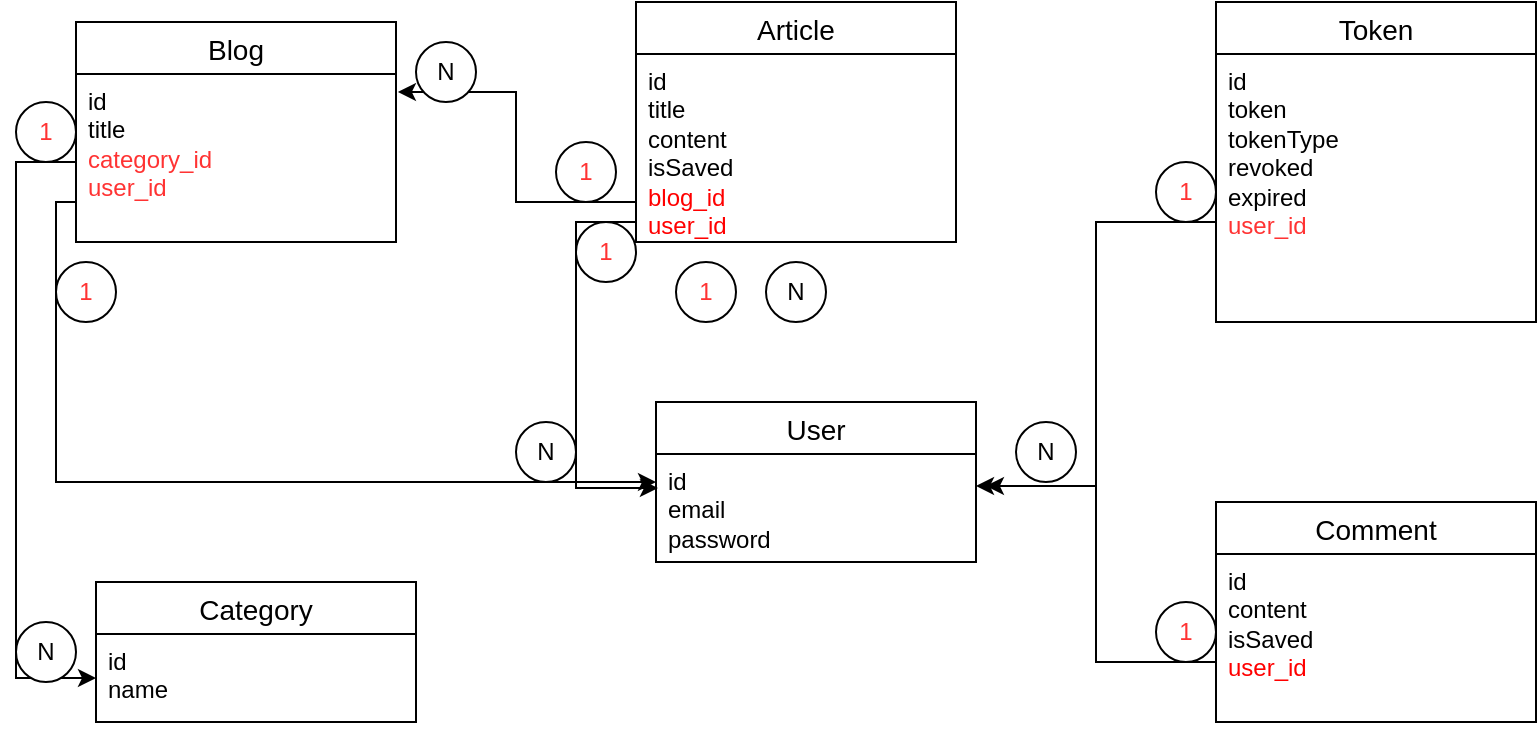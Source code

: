 <mxfile version="23.1.5" type="github" pages="3">
  <diagram name="Page-1" id="7uNoocjnPfuMkWGGjL7G">
    <mxGraphModel dx="1674" dy="746" grid="1" gridSize="10" guides="1" tooltips="1" connect="1" arrows="1" fold="1" page="1" pageScale="1" pageWidth="827" pageHeight="1169" math="0" shadow="0">
      <root>
        <mxCell id="0" />
        <mxCell id="1" parent="0" />
        <mxCell id="_DGyXq30pLgu2IKX0cHf-1" value="User" style="swimlane;fontStyle=0;childLayout=stackLayout;horizontal=1;startSize=26;horizontalStack=0;resizeParent=1;resizeParentMax=0;resizeLast=0;collapsible=1;marginBottom=0;align=center;fontSize=14;" parent="1" vertex="1">
          <mxGeometry x="330" y="200" width="160" height="80" as="geometry" />
        </mxCell>
        <mxCell id="_DGyXq30pLgu2IKX0cHf-2" value="id&lt;br&gt;email&lt;br&gt;&lt;div&gt;password&lt;br&gt;&lt;/div&gt;" style="text;strokeColor=none;fillColor=none;spacingLeft=4;spacingRight=4;overflow=hidden;rotatable=0;points=[[0,0.5],[1,0.5]];portConstraint=eastwest;fontSize=12;whiteSpace=wrap;html=1;" parent="_DGyXq30pLgu2IKX0cHf-1" vertex="1">
          <mxGeometry y="26" width="160" height="54" as="geometry" />
        </mxCell>
        <mxCell id="_DGyXq30pLgu2IKX0cHf-5" value="Token" style="swimlane;fontStyle=0;childLayout=stackLayout;horizontal=1;startSize=26;horizontalStack=0;resizeParent=1;resizeParentMax=0;resizeLast=0;collapsible=1;marginBottom=0;align=center;fontSize=14;" parent="1" vertex="1">
          <mxGeometry x="610" width="160" height="160" as="geometry" />
        </mxCell>
        <mxCell id="_DGyXq30pLgu2IKX0cHf-6" value="&lt;div&gt;id&lt;br&gt;&lt;/div&gt;&lt;div&gt;token&lt;/div&gt;tokenType&lt;div&gt;revoked&lt;br&gt;expired&lt;/div&gt;&lt;div&gt;&lt;font color=&quot;#ff3333&quot;&gt;user_id&lt;/font&gt;&lt;/div&gt;" style="text;strokeColor=none;fillColor=none;spacingLeft=4;spacingRight=4;overflow=hidden;rotatable=0;points=[[0,0.5],[1,0.5]];portConstraint=eastwest;fontSize=12;whiteSpace=wrap;html=1;" parent="_DGyXq30pLgu2IKX0cHf-5" vertex="1">
          <mxGeometry y="26" width="160" height="134" as="geometry" />
        </mxCell>
        <mxCell id="_DGyXq30pLgu2IKX0cHf-10" value="Blog" style="swimlane;fontStyle=0;childLayout=stackLayout;horizontal=1;startSize=26;horizontalStack=0;resizeParent=1;resizeParentMax=0;resizeLast=0;collapsible=1;marginBottom=0;align=center;fontSize=14;" parent="1" vertex="1">
          <mxGeometry x="40" y="10" width="160" height="110" as="geometry" />
        </mxCell>
        <mxCell id="i-CkbBjb4GFoubKCuzBH-41" style="edgeStyle=orthogonalEdgeStyle;rounded=0;orthogonalLoop=1;jettySize=auto;html=1;elbow=vertical;" parent="_DGyXq30pLgu2IKX0cHf-10" source="_DGyXq30pLgu2IKX0cHf-11" edge="1">
          <mxGeometry relative="1" as="geometry">
            <mxPoint x="290" y="230" as="targetPoint" />
            <Array as="points">
              <mxPoint x="-10" y="90" />
              <mxPoint x="-10" y="230" />
            </Array>
          </mxGeometry>
        </mxCell>
        <mxCell id="_DGyXq30pLgu2IKX0cHf-11" value="&lt;div&gt;id&lt;br&gt;&lt;/div&gt;&lt;div&gt;title&lt;/div&gt;&lt;div&gt;&lt;font color=&quot;#ff3333&quot;&gt;category_id&lt;/font&gt;&lt;/div&gt;&lt;div&gt;&lt;font color=&quot;#ff3333&quot;&gt;user_id&lt;/font&gt;&lt;br&gt;&lt;/div&gt;" style="text;strokeColor=none;fillColor=none;spacingLeft=4;spacingRight=4;overflow=hidden;rotatable=0;points=[[0,0.5],[1,0.5]];portConstraint=eastwest;fontSize=12;whiteSpace=wrap;html=1;" parent="_DGyXq30pLgu2IKX0cHf-10" vertex="1">
          <mxGeometry y="26" width="160" height="84" as="geometry" />
        </mxCell>
        <mxCell id="_DGyXq30pLgu2IKX0cHf-12" value="Article" style="swimlane;fontStyle=0;childLayout=stackLayout;horizontal=1;startSize=26;horizontalStack=0;resizeParent=1;resizeParentMax=0;resizeLast=0;collapsible=1;marginBottom=0;align=center;fontSize=14;" parent="1" vertex="1">
          <mxGeometry x="320" width="160" height="120" as="geometry" />
        </mxCell>
        <mxCell id="_DGyXq30pLgu2IKX0cHf-13" value="&lt;div&gt;id&lt;br&gt;&lt;/div&gt;&lt;div&gt;title&lt;/div&gt;&lt;div&gt;content&lt;/div&gt;&lt;div&gt;isSaved&lt;br&gt;&lt;/div&gt;&lt;div&gt;&lt;font color=&quot;#ff0000&quot;&gt;blog_id&lt;br&gt;user_id&lt;/font&gt;&lt;br&gt;&lt;/div&gt;" style="text;strokeColor=none;fillColor=none;spacingLeft=4;spacingRight=4;overflow=hidden;rotatable=0;points=[[0,0.5],[1,0.5]];portConstraint=eastwest;fontSize=12;whiteSpace=wrap;html=1;" parent="_DGyXq30pLgu2IKX0cHf-12" vertex="1">
          <mxGeometry y="26" width="160" height="94" as="geometry" />
        </mxCell>
        <mxCell id="_DGyXq30pLgu2IKX0cHf-14" value="Comment" style="swimlane;fontStyle=0;childLayout=stackLayout;horizontal=1;startSize=26;horizontalStack=0;resizeParent=1;resizeParentMax=0;resizeLast=0;collapsible=1;marginBottom=0;align=center;fontSize=14;" parent="1" vertex="1">
          <mxGeometry x="610" y="250" width="160" height="110" as="geometry" />
        </mxCell>
        <mxCell id="_DGyXq30pLgu2IKX0cHf-15" value="&lt;div&gt;id&lt;br&gt;&lt;/div&gt;&lt;div&gt;content&lt;/div&gt;&lt;div&gt;isSaved&lt;br&gt;&lt;/div&gt;&lt;div&gt;&lt;font color=&quot;#ff0000&quot;&gt;user_id&lt;/font&gt;&lt;/div&gt;" style="text;strokeColor=none;fillColor=none;spacingLeft=4;spacingRight=4;overflow=hidden;rotatable=0;points=[[0,0.5],[1,0.5]];portConstraint=eastwest;fontSize=12;whiteSpace=wrap;html=1;" parent="_DGyXq30pLgu2IKX0cHf-14" vertex="1">
          <mxGeometry y="26" width="160" height="84" as="geometry" />
        </mxCell>
        <mxCell id="i-CkbBjb4GFoubKCuzBH-4" value="Category" style="swimlane;fontStyle=0;childLayout=stackLayout;horizontal=1;startSize=26;horizontalStack=0;resizeParent=1;resizeParentMax=0;resizeLast=0;collapsible=1;marginBottom=0;align=center;fontSize=14;" parent="1" vertex="1">
          <mxGeometry x="50" y="290" width="160" height="70" as="geometry" />
        </mxCell>
        <mxCell id="i-CkbBjb4GFoubKCuzBH-5" value="&lt;div&gt;id&lt;br&gt;&lt;/div&gt;&lt;div&gt;name&lt;br&gt;&lt;/div&gt;&lt;div&gt;&lt;br&gt;&lt;/div&gt;" style="text;strokeColor=none;fillColor=none;spacingLeft=4;spacingRight=4;overflow=hidden;rotatable=0;points=[[0,0.5],[1,0.5]];portConstraint=eastwest;fontSize=12;whiteSpace=wrap;html=1;" parent="i-CkbBjb4GFoubKCuzBH-4" vertex="1">
          <mxGeometry y="26" width="160" height="44" as="geometry" />
        </mxCell>
        <mxCell id="i-CkbBjb4GFoubKCuzBH-25" value="&lt;font color=&quot;#ff3333&quot;&gt;1&lt;/font&gt;" style="ellipse;whiteSpace=wrap;html=1;" parent="1" vertex="1">
          <mxGeometry x="340" y="130" width="30" height="30" as="geometry" />
        </mxCell>
        <mxCell id="i-CkbBjb4GFoubKCuzBH-29" value="N" style="ellipse;whiteSpace=wrap;html=1;" parent="1" vertex="1">
          <mxGeometry x="385" y="130" width="30" height="30" as="geometry" />
        </mxCell>
        <mxCell id="i-CkbBjb4GFoubKCuzBH-34" style="edgeStyle=orthogonalEdgeStyle;rounded=0;orthogonalLoop=1;jettySize=auto;html=1;entryX=1.006;entryY=0.107;entryDx=0;entryDy=0;entryPerimeter=0;elbow=vertical;" parent="1" source="_DGyXq30pLgu2IKX0cHf-13" target="_DGyXq30pLgu2IKX0cHf-11" edge="1">
          <mxGeometry relative="1" as="geometry">
            <Array as="points">
              <mxPoint x="260" y="100" />
              <mxPoint x="260" y="45" />
            </Array>
          </mxGeometry>
        </mxCell>
        <mxCell id="i-CkbBjb4GFoubKCuzBH-35" value="&lt;font color=&quot;#ff3333&quot;&gt;1&lt;/font&gt;" style="ellipse;whiteSpace=wrap;html=1;" parent="1" vertex="1">
          <mxGeometry x="280" y="70" width="30" height="30" as="geometry" />
        </mxCell>
        <mxCell id="i-CkbBjb4GFoubKCuzBH-36" value="N" style="ellipse;whiteSpace=wrap;html=1;" parent="1" vertex="1">
          <mxGeometry x="210" y="20" width="30" height="30" as="geometry" />
        </mxCell>
        <mxCell id="i-CkbBjb4GFoubKCuzBH-38" style="edgeStyle=orthogonalEdgeStyle;rounded=0;orthogonalLoop=1;jettySize=auto;html=1;entryX=0.006;entryY=0.315;entryDx=0;entryDy=0;entryPerimeter=0;elbow=vertical;" parent="1" source="_DGyXq30pLgu2IKX0cHf-13" target="_DGyXq30pLgu2IKX0cHf-2" edge="1">
          <mxGeometry relative="1" as="geometry">
            <Array as="points">
              <mxPoint x="290" y="110" />
              <mxPoint x="290" y="243" />
            </Array>
          </mxGeometry>
        </mxCell>
        <mxCell id="i-CkbBjb4GFoubKCuzBH-39" value="&lt;font color=&quot;#ff3333&quot;&gt;1&lt;/font&gt;" style="ellipse;whiteSpace=wrap;html=1;" parent="1" vertex="1">
          <mxGeometry x="290" y="110" width="30" height="30" as="geometry" />
        </mxCell>
        <mxCell id="i-CkbBjb4GFoubKCuzBH-40" value="N" style="ellipse;whiteSpace=wrap;html=1;" parent="1" vertex="1">
          <mxGeometry x="260" y="210" width="30" height="30" as="geometry" />
        </mxCell>
        <mxCell id="i-CkbBjb4GFoubKCuzBH-42" style="edgeStyle=orthogonalEdgeStyle;rounded=0;orthogonalLoop=1;jettySize=auto;html=1;entryX=0;entryY=0.5;entryDx=0;entryDy=0;elbow=vertical;" parent="1" source="_DGyXq30pLgu2IKX0cHf-11" target="i-CkbBjb4GFoubKCuzBH-5" edge="1">
          <mxGeometry relative="1" as="geometry">
            <Array as="points">
              <mxPoint x="10" y="80" />
              <mxPoint x="10" y="338" />
            </Array>
          </mxGeometry>
        </mxCell>
        <mxCell id="i-CkbBjb4GFoubKCuzBH-43" style="edgeStyle=orthogonalEdgeStyle;rounded=0;orthogonalLoop=1;jettySize=auto;html=1;entryX=1.031;entryY=0.296;entryDx=0;entryDy=0;entryPerimeter=0;elbow=vertical;" parent="1" source="_DGyXq30pLgu2IKX0cHf-6" target="_DGyXq30pLgu2IKX0cHf-2" edge="1">
          <mxGeometry relative="1" as="geometry">
            <Array as="points">
              <mxPoint x="550" y="110" />
              <mxPoint x="550" y="242" />
            </Array>
          </mxGeometry>
        </mxCell>
        <mxCell id="i-CkbBjb4GFoubKCuzBH-45" style="edgeStyle=orthogonalEdgeStyle;rounded=0;orthogonalLoop=1;jettySize=auto;html=1;entryX=1;entryY=0.296;entryDx=0;entryDy=0;entryPerimeter=0;elbow=vertical;" parent="1" source="_DGyXq30pLgu2IKX0cHf-15" target="_DGyXq30pLgu2IKX0cHf-2" edge="1">
          <mxGeometry relative="1" as="geometry">
            <Array as="points">
              <mxPoint x="550" y="330" />
              <mxPoint x="550" y="242" />
            </Array>
          </mxGeometry>
        </mxCell>
        <mxCell id="i-CkbBjb4GFoubKCuzBH-46" value="&lt;font color=&quot;#ff3333&quot;&gt;1&lt;/font&gt;" style="ellipse;whiteSpace=wrap;html=1;" parent="1" vertex="1">
          <mxGeometry x="580" y="80" width="30" height="30" as="geometry" />
        </mxCell>
        <mxCell id="i-CkbBjb4GFoubKCuzBH-47" value="&lt;font color=&quot;#ff3333&quot;&gt;1&lt;/font&gt;" style="ellipse;whiteSpace=wrap;html=1;" parent="1" vertex="1">
          <mxGeometry x="580" y="300" width="30" height="30" as="geometry" />
        </mxCell>
        <mxCell id="i-CkbBjb4GFoubKCuzBH-48" value="N" style="ellipse;whiteSpace=wrap;html=1;" parent="1" vertex="1">
          <mxGeometry x="510" y="210" width="30" height="30" as="geometry" />
        </mxCell>
        <mxCell id="i-CkbBjb4GFoubKCuzBH-50" value="&lt;font color=&quot;#ff3333&quot;&gt;1&lt;/font&gt;" style="ellipse;whiteSpace=wrap;html=1;" parent="1" vertex="1">
          <mxGeometry x="10" y="50" width="30" height="30" as="geometry" />
        </mxCell>
        <mxCell id="i-CkbBjb4GFoubKCuzBH-52" value="&lt;font color=&quot;#ff3333&quot;&gt;1&lt;/font&gt;" style="ellipse;whiteSpace=wrap;html=1;" parent="1" vertex="1">
          <mxGeometry x="30" y="130" width="30" height="30" as="geometry" />
        </mxCell>
        <mxCell id="i-CkbBjb4GFoubKCuzBH-54" value="N" style="ellipse;whiteSpace=wrap;html=1;" parent="1" vertex="1">
          <mxGeometry x="10" y="310" width="30" height="30" as="geometry" />
        </mxCell>
      </root>
    </mxGraphModel>
  </diagram>
  <diagram id="jdQ14IyaMErAi51tV57a" name="Page-2">
    <mxGraphModel dx="1674" dy="746" grid="1" gridSize="10" guides="1" tooltips="1" connect="1" arrows="1" fold="1" page="1" pageScale="1" pageWidth="827" pageHeight="1169" math="0" shadow="0">
      <root>
        <mxCell id="0" />
        <mxCell id="1" parent="0" />
        <mxCell id="7sohZnCMhDuAHwAX3Afr-1" value="User" style="swimlane;fontStyle=0;childLayout=stackLayout;horizontal=1;startSize=26;horizontalStack=0;resizeParent=1;resizeParentMax=0;resizeLast=0;collapsible=1;marginBottom=0;align=center;fontSize=14;" parent="1" vertex="1">
          <mxGeometry x="340" y="210" width="160" height="130" as="geometry" />
        </mxCell>
        <mxCell id="7sohZnCMhDuAHwAX3Afr-2" value="&lt;div&gt;id: &lt;font style=&quot;font-size: 10px;&quot;&gt;&lt;i&gt;SERIAL_PRIMARY KEY&lt;/i&gt;&lt;/font&gt;&lt;/div&gt;email&lt;i&gt;: &lt;/i&gt;&lt;font style=&quot;font-size: 10px;&quot;&gt;&lt;i&gt;varchar (50) NOT NULL&lt;/i&gt;&lt;/font&gt;&lt;div&gt;password:  &lt;font style=&quot;font-size: 10px;&quot;&gt;&lt;i&gt;varchar (50) NOT NULL&lt;/i&gt;&lt;/font&gt;&lt;/div&gt;&lt;div&gt;&lt;font style=&quot;font-size: 10px;&quot;&gt;&lt;i&gt;username: &lt;/i&gt;&lt;/font&gt;&lt;i&gt;&lt;/i&gt;&lt;font style=&quot;font-size: 10px;&quot;&gt;&lt;i&gt;varchar (50) NOT NULL&lt;/i&gt;&lt;/font&gt;&lt;/div&gt;" style="text;strokeColor=none;fillColor=none;spacingLeft=4;spacingRight=4;overflow=hidden;rotatable=0;points=[[0,0.5],[1,0.5]];portConstraint=eastwest;fontSize=12;whiteSpace=wrap;html=1;" parent="7sohZnCMhDuAHwAX3Afr-1" vertex="1">
          <mxGeometry y="26" width="160" height="104" as="geometry" />
        </mxCell>
        <mxCell id="7sohZnCMhDuAHwAX3Afr-4" value="Blog" style="swimlane;fontStyle=0;childLayout=stackLayout;horizontal=1;startSize=26;horizontalStack=0;resizeParent=1;resizeParentMax=0;resizeLast=0;collapsible=1;marginBottom=0;align=center;fontSize=14;" parent="1" vertex="1">
          <mxGeometry x="50" y="20" width="160" height="110" as="geometry" />
        </mxCell>
        <mxCell id="7sohZnCMhDuAHwAX3Afr-6" value="&lt;div&gt;id: &lt;font style=&quot;font-size: 10px;&quot;&gt;&lt;i&gt;SERIAL_PRIMARY KEY&lt;/i&gt;&lt;/font&gt;&lt;/div&gt;&lt;div&gt;title:&lt;i&gt;&lt;/i&gt;&lt;font style=&quot;font-size: 10px;&quot;&gt;&lt;i&gt;varchar (50) NOT NULL&lt;/i&gt;&lt;/font&gt;&lt;/div&gt;&lt;div&gt;&lt;font color=&quot;#ff3333&quot;&gt;category_id&lt;/font&gt;:&lt;font style=&quot;font-size: 10px;&quot;&gt;&lt;i&gt; int NOT NULL&lt;/i&gt;&lt;/font&gt;&lt;/div&gt;&lt;div&gt;&lt;font color=&quot;#ff3333&quot;&gt;user_id&lt;/font&gt;:&lt;font style=&quot;font-size: 10px;&quot;&gt;&lt;i&gt; int NOT NULL&lt;/i&gt;&lt;/font&gt;&lt;/div&gt;" style="text;strokeColor=none;fillColor=none;spacingLeft=4;spacingRight=4;overflow=hidden;rotatable=0;points=[[0,0.5],[1,0.5]];portConstraint=eastwest;fontSize=12;whiteSpace=wrap;html=1;" parent="7sohZnCMhDuAHwAX3Afr-4" vertex="1">
          <mxGeometry y="26" width="160" height="84" as="geometry" />
        </mxCell>
        <mxCell id="7sohZnCMhDuAHwAX3Afr-8" value="Comment" style="swimlane;fontStyle=0;childLayout=stackLayout;horizontal=1;startSize=26;horizontalStack=0;resizeParent=1;resizeParentMax=0;resizeLast=0;collapsible=1;marginBottom=0;align=center;fontSize=14;" parent="1" vertex="1">
          <mxGeometry x="620" y="260" width="180" height="110" as="geometry" />
        </mxCell>
        <mxCell id="7sohZnCMhDuAHwAX3Afr-9" value="&lt;div&gt;id: &lt;font style=&quot;font-size: 10px;&quot;&gt;&lt;i&gt;SERIAL_PRIMARY KEY&lt;/i&gt;&lt;/font&gt;&lt;/div&gt;&lt;div&gt;content: &lt;font style=&quot;font-size: 10px;&quot;&gt;&lt;i&gt;varchar (255) NOT NULL&lt;/i&gt;&lt;/font&gt;&lt;/div&gt;&lt;div&gt;&lt;font color=&quot;#ff0000&quot;&gt;user_id&lt;/font&gt;:&lt;font style=&quot;font-size: 10px;&quot;&gt;&lt;i&gt; int NOT NULL&lt;/i&gt;&lt;/font&gt;&lt;/div&gt;" style="text;strokeColor=none;fillColor=none;spacingLeft=4;spacingRight=4;overflow=hidden;rotatable=0;points=[[0,0.5],[1,0.5]];portConstraint=eastwest;fontSize=12;whiteSpace=wrap;html=1;" parent="7sohZnCMhDuAHwAX3Afr-8" vertex="1">
          <mxGeometry y="26" width="180" height="84" as="geometry" />
        </mxCell>
        <mxCell id="7sohZnCMhDuAHwAX3Afr-10" value="Category" style="swimlane;fontStyle=0;childLayout=stackLayout;horizontal=1;startSize=26;horizontalStack=0;resizeParent=1;resizeParentMax=0;resizeLast=0;collapsible=1;marginBottom=0;align=center;fontSize=14;" parent="1" vertex="1">
          <mxGeometry x="60" y="300" width="160" height="70" as="geometry" />
        </mxCell>
        <mxCell id="7sohZnCMhDuAHwAX3Afr-11" value="&lt;div&gt;id: &lt;font style=&quot;font-size: 10px;&quot;&gt;&lt;i&gt;SERIAL_PRIMARY KEY&lt;/i&gt;&lt;/font&gt;&lt;/div&gt;&lt;div&gt;name:&lt;i&gt;&lt;/i&gt;&lt;font style=&quot;font-size: 10px;&quot;&gt;&lt;i&gt;varchar (50) NOT NULL&lt;/i&gt;&lt;/font&gt;&lt;/div&gt;&lt;div&gt;&lt;br&gt;&lt;/div&gt;" style="text;strokeColor=none;fillColor=none;spacingLeft=4;spacingRight=4;overflow=hidden;rotatable=0;points=[[0,0.5],[1,0.5]];portConstraint=eastwest;fontSize=12;whiteSpace=wrap;html=1;" parent="7sohZnCMhDuAHwAX3Afr-10" vertex="1">
          <mxGeometry y="26" width="160" height="44" as="geometry" />
        </mxCell>
        <mxCell id="7sohZnCMhDuAHwAX3Afr-12" value="&lt;font color=&quot;#ff3333&quot;&gt;1&lt;/font&gt;" style="ellipse;whiteSpace=wrap;html=1;" parent="1" vertex="1">
          <mxGeometry x="280" y="130" width="30" height="30" as="geometry" />
        </mxCell>
        <mxCell id="7sohZnCMhDuAHwAX3Afr-13" value="N" style="ellipse;whiteSpace=wrap;html=1;" parent="1" vertex="1">
          <mxGeometry x="550" y="10" width="30" height="30" as="geometry" />
        </mxCell>
        <mxCell id="7sohZnCMhDuAHwAX3Afr-14" style="edgeStyle=orthogonalEdgeStyle;rounded=0;orthogonalLoop=1;jettySize=auto;html=1;entryX=1.006;entryY=0.107;entryDx=0;entryDy=0;entryPerimeter=0;elbow=vertical;" parent="1" target="7sohZnCMhDuAHwAX3Afr-6" edge="1">
          <mxGeometry relative="1" as="geometry">
            <Array as="points">
              <mxPoint x="270" y="110" />
              <mxPoint x="270" y="55" />
            </Array>
            <mxPoint x="330" y="110" as="sourcePoint" />
          </mxGeometry>
        </mxCell>
        <mxCell id="7sohZnCMhDuAHwAX3Afr-15" value="&lt;font color=&quot;#ff3333&quot;&gt;1&lt;/font&gt;" style="ellipse;whiteSpace=wrap;html=1;" parent="1" vertex="1">
          <mxGeometry x="290" y="80" width="30" height="30" as="geometry" />
        </mxCell>
        <mxCell id="7sohZnCMhDuAHwAX3Afr-16" value="N" style="ellipse;whiteSpace=wrap;html=1;" parent="1" vertex="1">
          <mxGeometry x="220" y="30" width="30" height="30" as="geometry" />
        </mxCell>
        <mxCell id="7sohZnCMhDuAHwAX3Afr-19" value="N" style="ellipse;whiteSpace=wrap;html=1;" parent="1" vertex="1">
          <mxGeometry x="280" y="220" width="30" height="30" as="geometry" />
        </mxCell>
        <mxCell id="7sohZnCMhDuAHwAX3Afr-20" style="edgeStyle=orthogonalEdgeStyle;rounded=0;orthogonalLoop=1;jettySize=auto;html=1;entryX=0;entryY=0.5;entryDx=0;entryDy=0;elbow=vertical;" parent="1" source="7sohZnCMhDuAHwAX3Afr-6" target="7sohZnCMhDuAHwAX3Afr-11" edge="1">
          <mxGeometry relative="1" as="geometry">
            <Array as="points">
              <mxPoint x="20" y="90" />
              <mxPoint x="20" y="348" />
            </Array>
          </mxGeometry>
        </mxCell>
        <mxCell id="7sohZnCMhDuAHwAX3Afr-21" style="edgeStyle=orthogonalEdgeStyle;rounded=0;orthogonalLoop=1;jettySize=auto;html=1;entryX=1.031;entryY=0.296;entryDx=0;entryDy=0;entryPerimeter=0;elbow=vertical;" parent="1" target="7sohZnCMhDuAHwAX3Afr-2" edge="1">
          <mxGeometry relative="1" as="geometry">
            <Array as="points">
              <mxPoint x="560" y="120" />
              <mxPoint x="560" y="252" />
            </Array>
            <mxPoint x="620" y="120" as="sourcePoint" />
          </mxGeometry>
        </mxCell>
        <mxCell id="7sohZnCMhDuAHwAX3Afr-22" style="edgeStyle=orthogonalEdgeStyle;rounded=0;orthogonalLoop=1;jettySize=auto;html=1;entryX=1;entryY=0.296;entryDx=0;entryDy=0;entryPerimeter=0;elbow=vertical;" parent="1" source="7sohZnCMhDuAHwAX3Afr-9" target="7sohZnCMhDuAHwAX3Afr-2" edge="1">
          <mxGeometry relative="1" as="geometry">
            <Array as="points">
              <mxPoint x="560" y="340" />
              <mxPoint x="560" y="252" />
            </Array>
          </mxGeometry>
        </mxCell>
        <mxCell id="7sohZnCMhDuAHwAX3Afr-23" value="&lt;font color=&quot;#ff3333&quot;&gt;1&lt;/font&gt;" style="ellipse;whiteSpace=wrap;html=1;" parent="1" vertex="1">
          <mxGeometry x="590" y="90" width="30" height="30" as="geometry" />
        </mxCell>
        <mxCell id="7sohZnCMhDuAHwAX3Afr-24" value="&lt;font color=&quot;#ff3333&quot;&gt;1&lt;/font&gt;" style="ellipse;whiteSpace=wrap;html=1;" parent="1" vertex="1">
          <mxGeometry x="590" y="310" width="30" height="30" as="geometry" />
        </mxCell>
        <mxCell id="7sohZnCMhDuAHwAX3Afr-25" value="N" style="ellipse;whiteSpace=wrap;html=1;" parent="1" vertex="1">
          <mxGeometry x="520" y="220" width="30" height="30" as="geometry" />
        </mxCell>
        <mxCell id="7sohZnCMhDuAHwAX3Afr-26" value="&lt;font color=&quot;#ff3333&quot;&gt;1&lt;/font&gt;" style="ellipse;whiteSpace=wrap;html=1;" parent="1" vertex="1">
          <mxGeometry x="20" y="60" width="30" height="30" as="geometry" />
        </mxCell>
        <mxCell id="7sohZnCMhDuAHwAX3Afr-27" value="&lt;font color=&quot;#ff3333&quot;&gt;1&lt;/font&gt;" style="ellipse;whiteSpace=wrap;html=1;" parent="1" vertex="1">
          <mxGeometry x="40" y="160" width="30" height="30" as="geometry" />
        </mxCell>
        <mxCell id="7sohZnCMhDuAHwAX3Afr-28" value="N" style="ellipse;whiteSpace=wrap;html=1;" parent="1" vertex="1">
          <mxGeometry x="20" y="320" width="30" height="30" as="geometry" />
        </mxCell>
        <mxCell id="7sohZnCMhDuAHwAX3Afr-29" value="Article" style="swimlane;fontStyle=0;childLayout=stackLayout;horizontal=1;startSize=26;horizontalStack=0;resizeParent=1;resizeParentMax=0;resizeLast=0;collapsible=1;marginBottom=0;align=center;fontSize=14;" parent="1" vertex="1">
          <mxGeometry x="334" y="10" width="186" height="130" as="geometry" />
        </mxCell>
        <mxCell id="7sohZnCMhDuAHwAX3Afr-30" value="&lt;div&gt;id: &lt;font style=&quot;font-size: 10px;&quot;&gt;&lt;i&gt;SERIAL_PRIMARY KEY&lt;/i&gt;&lt;/font&gt;&lt;/div&gt;&lt;div&gt;title: &lt;font style=&quot;font-size: 10px;&quot;&gt;&lt;i&gt;varchar (100) NOT NULL&lt;/i&gt;&lt;/font&gt;&lt;br&gt;&lt;/div&gt;&lt;div&gt;content:&lt;font style=&quot;font-size: 10px;&quot;&gt;&lt;i&gt;varchar (100) NOT NULL&lt;/i&gt;&lt;/font&gt;&lt;/div&gt;&lt;div&gt;isSaved: &lt;i&gt;&lt;font style=&quot;font-size: 10px;&quot;&gt;boolean NOT NULL&lt;/font&gt;&lt;/i&gt;&lt;/div&gt;&lt;div&gt;&lt;font color=&quot;#ff0000&quot;&gt;blog_id&lt;/font&gt;:&lt;font style=&quot;font-size: 10px;&quot;&gt;&lt;i&gt; int NOT NULL&lt;/i&gt;&lt;/font&gt;&lt;br&gt;&lt;font color=&quot;#ff0000&quot;&gt;user_id&lt;/font&gt;:&lt;font style=&quot;font-size: 10px;&quot;&gt;&lt;i&gt; int NOT NULL&lt;/i&gt;&lt;/font&gt;&lt;/div&gt;" style="text;strokeColor=none;fillColor=none;spacingLeft=4;spacingRight=4;overflow=hidden;rotatable=0;points=[[0,0.5],[1,0.5]];portConstraint=eastwest;fontSize=12;whiteSpace=wrap;html=1;" parent="7sohZnCMhDuAHwAX3Afr-29" vertex="1">
          <mxGeometry y="26" width="186" height="104" as="geometry" />
        </mxCell>
        <mxCell id="DXxMIgeoH6p8PRFtS2XR-1" value="Token" style="swimlane;fontStyle=0;childLayout=stackLayout;horizontal=1;startSize=26;horizontalStack=0;resizeParent=1;resizeParentMax=0;resizeLast=0;collapsible=1;marginBottom=0;align=center;fontSize=14;" parent="1" vertex="1">
          <mxGeometry x="620" y="10" width="200" height="140" as="geometry" />
        </mxCell>
        <mxCell id="DXxMIgeoH6p8PRFtS2XR-2" value="&lt;div&gt;id: &lt;font style=&quot;font-size: 10px;&quot;&gt;&lt;i&gt;SERIAL_PRIMARY KEY&lt;/i&gt;&lt;/font&gt;&lt;/div&gt;&lt;div&gt;token: &lt;font style=&quot;font-size: 10px;&quot;&gt;&lt;i&gt;varchar (255) NOT NULL&lt;/i&gt;&lt;/font&gt;&lt;/div&gt;tokenType: &lt;font style=&quot;font-size: 10px;&quot;&gt;&lt;i&gt;varchar (100) NOT NULL&lt;/i&gt;&lt;/font&gt;&lt;div&gt;revoked: &lt;i&gt;&lt;font style=&quot;font-size: 10px;&quot;&gt;boolean NOT NULL&lt;/font&gt;&lt;/i&gt;&lt;br&gt;expired: &lt;i&gt;&lt;font style=&quot;font-size: 10px;&quot;&gt;boolean NOT NULL&lt;/font&gt;&lt;/i&gt;&lt;/div&gt;&lt;div&gt;&lt;font color=&quot;#ff3333&quot;&gt;user_id&lt;/font&gt;:&lt;font style=&quot;font-size: 10px;&quot;&gt;&lt;i&gt; int NOT NULL&lt;/i&gt;&lt;/font&gt;&lt;/div&gt;" style="text;strokeColor=none;fillColor=none;spacingLeft=4;spacingRight=4;overflow=hidden;rotatable=0;points=[[0,0.5],[1,0.5]];portConstraint=eastwest;fontSize=12;whiteSpace=wrap;html=1;" parent="DXxMIgeoH6p8PRFtS2XR-1" vertex="1">
          <mxGeometry y="26" width="200" height="114" as="geometry" />
        </mxCell>
        <mxCell id="DXxMIgeoH6p8PRFtS2XR-6" style="edgeStyle=orthogonalEdgeStyle;rounded=0;orthogonalLoop=1;jettySize=auto;html=1;entryX=-0.012;entryY=0.19;entryDx=0;entryDy=0;entryPerimeter=0;elbow=vertical;" parent="1" source="7sohZnCMhDuAHwAX3Afr-30" target="7sohZnCMhDuAHwAX3Afr-2" edge="1">
          <mxGeometry relative="1" as="geometry">
            <Array as="points">
              <mxPoint x="310" y="120" />
              <mxPoint x="310" y="252" />
            </Array>
          </mxGeometry>
        </mxCell>
        <mxCell id="DXxMIgeoH6p8PRFtS2XR-7" style="edgeStyle=orthogonalEdgeStyle;rounded=0;orthogonalLoop=1;jettySize=auto;html=1;entryX=0.013;entryY=0.214;entryDx=0;entryDy=0;entryPerimeter=0;elbow=vertical;" parent="1" source="7sohZnCMhDuAHwAX3Afr-6" target="7sohZnCMhDuAHwAX3Afr-2" edge="1">
          <mxGeometry relative="1" as="geometry">
            <Array as="points">
              <mxPoint x="40" y="110" />
              <mxPoint x="40" y="160" />
              <mxPoint x="275" y="160" />
              <mxPoint x="275" y="254" />
            </Array>
          </mxGeometry>
        </mxCell>
      </root>
    </mxGraphModel>
  </diagram>
  <diagram id="g3JRPQujyV-dRJ3nZ5Sx" name="Page-3">
    <mxGraphModel dx="1674" dy="746" grid="1" gridSize="10" guides="1" tooltips="1" connect="1" arrows="1" fold="1" page="1" pageScale="1" pageWidth="827" pageHeight="1169" math="0" shadow="0">
      <root>
        <mxCell id="0" />
        <mxCell id="1" parent="0" />
        <mxCell id="Qq3q8cjfgcMQMKfm03O7-38" value="" style="dashed=1;rounded=1;absoluteArcSize=1;arcSize=20;html=1;verticalAlign=top;align=left;spacingTop=5;spacingLeft=10;whiteSpace=wrap;" parent="1" vertex="1">
          <mxGeometry x="90" y="340" width="600" height="440" as="geometry" />
        </mxCell>
        <mxCell id="Qq3q8cjfgcMQMKfm03O7-1" value="Utilisateur non connecté" style="shape=umlActor;verticalLabelPosition=bottom;verticalAlign=top;html=1;" parent="1" vertex="1">
          <mxGeometry x="330" y="20" width="30" height="60" as="geometry" />
        </mxCell>
        <mxCell id="Qq3q8cjfgcMQMKfm03O7-2" value="Consulter les blogs" style="ellipse;whiteSpace=wrap;html=1;" parent="1" vertex="1">
          <mxGeometry x="120" y="200" width="80" height="60" as="geometry" />
        </mxCell>
        <mxCell id="Qq3q8cjfgcMQMKfm03O7-3" value="&amp;nbsp;Consulter les articles" style="ellipse;whiteSpace=wrap;html=1;" parent="1" vertex="1">
          <mxGeometry x="240" y="200" width="66" height="60" as="geometry" />
        </mxCell>
        <mxCell id="Qq3q8cjfgcMQMKfm03O7-4" value="Consulter les commentaires" style="ellipse;whiteSpace=wrap;html=1;" parent="1" vertex="1">
          <mxGeometry x="540" y="210" width="130" height="70" as="geometry" />
        </mxCell>
        <mxCell id="Qq3q8cjfgcMQMKfm03O7-25" value="Système" style="shape=umlFrame;whiteSpace=wrap;html=1;pointerEvents=0;" parent="1" vertex="1">
          <mxGeometry x="80" y="130" width="620" height="660" as="geometry" />
        </mxCell>
        <mxCell id="Qq3q8cjfgcMQMKfm03O7-27" value="Utilisateur connecté" style="shape=umlActor;verticalLabelPosition=bottom;verticalAlign=top;html=1;" parent="1" vertex="1">
          <mxGeometry x="1160" y="400" width="30" height="60" as="geometry" />
        </mxCell>
        <mxCell id="Qq3q8cjfgcMQMKfm03O7-33" value="&lt;div&gt;Créer&lt;/div&gt;&lt;div&gt;&amp;nbsp;les blogs&lt;/div&gt;" style="ellipse;whiteSpace=wrap;html=1;" parent="1" vertex="1">
          <mxGeometry x="180" y="410" width="80" height="60" as="geometry" />
        </mxCell>
        <mxCell id="Qq3q8cjfgcMQMKfm03O7-32" value="se connecter à la plateforme" style="ellipse;whiteSpace=wrap;html=1;" parent="1" vertex="1">
          <mxGeometry x="354" y="195" width="120" height="80" as="geometry" />
        </mxCell>
        <mxCell id="Qq3q8cjfgcMQMKfm03O7-34" value="&lt;div&gt;Modifier&lt;br&gt;&lt;/div&gt;&lt;div&gt;&amp;nbsp;les blogs&lt;/div&gt;" style="ellipse;whiteSpace=wrap;html=1;" parent="1" vertex="1">
          <mxGeometry x="540" y="350" width="80" height="60" as="geometry" />
        </mxCell>
        <mxCell id="Qq3q8cjfgcMQMKfm03O7-35" value="&lt;div&gt;Supprimer&lt;br&gt;&lt;/div&gt;&lt;div&gt;&amp;nbsp;les blogs&lt;/div&gt;" style="ellipse;whiteSpace=wrap;html=1;" parent="1" vertex="1">
          <mxGeometry x="350" y="350" width="80" height="60" as="geometry" />
        </mxCell>
        <mxCell id="Qq3q8cjfgcMQMKfm03O7-39" value="&amp;nbsp;Créer les articles" style="ellipse;whiteSpace=wrap;html=1;" parent="1" vertex="1">
          <mxGeometry x="187" y="525" width="66" height="60" as="geometry" />
        </mxCell>
        <mxCell id="Qq3q8cjfgcMQMKfm03O7-40" value="&amp;nbsp;Modifier les articles" style="ellipse;whiteSpace=wrap;html=1;" parent="1" vertex="1">
          <mxGeometry x="374" y="530" width="66" height="60" as="geometry" />
        </mxCell>
        <mxCell id="Qq3q8cjfgcMQMKfm03O7-41" value="Supprimer les articles" style="ellipse;whiteSpace=wrap;html=1;" parent="1" vertex="1">
          <mxGeometry x="530" y="540" width="66" height="60" as="geometry" />
        </mxCell>
        <mxCell id="Qq3q8cjfgcMQMKfm03O7-42" value="Créer les commentaires" style="ellipse;whiteSpace=wrap;html=1;" parent="1" vertex="1">
          <mxGeometry x="200" y="660" width="90" height="60" as="geometry" />
        </mxCell>
        <mxCell id="Qq3q8cjfgcMQMKfm03O7-43" value="Modifier les commentaires" style="ellipse;whiteSpace=wrap;html=1;" parent="1" vertex="1">
          <mxGeometry x="345" y="670" width="90" height="60" as="geometry" />
        </mxCell>
        <mxCell id="Qq3q8cjfgcMQMKfm03O7-44" value="Supprimer les commentaires" style="ellipse;whiteSpace=wrap;html=1;" parent="1" vertex="1">
          <mxGeometry x="530" y="710" width="90" height="60" as="geometry" />
        </mxCell>
        <mxCell id="Qq3q8cjfgcMQMKfm03O7-46" value="&amp;lt;&amp;lt;include&amp;gt;&amp;gt;" style="endArrow=none;html=1;endSize=12;startArrow=none;startSize=14;startFill=0;edgeStyle=orthogonalEdgeStyle;align=center;verticalAlign=bottom;endFill=0;rounded=0;" parent="1" edge="1">
          <mxGeometry x="0.125" y="40" relative="1" as="geometry">
            <mxPoint x="413" y="270" as="sourcePoint" />
            <mxPoint x="413" y="340" as="targetPoint" />
            <Array as="points">
              <mxPoint x="413" y="340" />
              <mxPoint x="413" y="340" />
            </Array>
            <mxPoint as="offset" />
          </mxGeometry>
        </mxCell>
        <mxCell id="NTwFjf6D2xB-B7SQ1Kkz-6" value="" style="endArrow=none;html=1;rounded=0;exitX=0.338;exitY=-0.067;exitDx=0;exitDy=0;exitPerimeter=0;" edge="1" parent="1">
          <mxGeometry width="50" height="50" relative="1" as="geometry">
            <mxPoint x="240.0" y="440" as="sourcePoint" />
            <mxPoint x="1100" y="460" as="targetPoint" />
          </mxGeometry>
        </mxCell>
        <mxCell id="NTwFjf6D2xB-B7SQ1Kkz-7" value="" style="endArrow=none;html=1;rounded=0;exitX=0.388;exitY=-0.083;exitDx=0;exitDy=0;exitPerimeter=0;" edge="1" parent="1">
          <mxGeometry width="50" height="50" relative="1" as="geometry">
            <mxPoint x="390.0" y="410" as="sourcePoint" />
            <mxPoint x="1080" y="460" as="targetPoint" />
          </mxGeometry>
        </mxCell>
        <mxCell id="NTwFjf6D2xB-B7SQ1Kkz-8" value="" style="endArrow=none;html=1;rounded=0;" edge="1" parent="1" source="Qq3q8cjfgcMQMKfm03O7-34">
          <mxGeometry width="50" height="50" relative="1" as="geometry">
            <mxPoint x="800" y="390" as="sourcePoint" />
            <mxPoint x="1100" y="460" as="targetPoint" />
          </mxGeometry>
        </mxCell>
        <mxCell id="NTwFjf6D2xB-B7SQ1Kkz-15" value="" style="endArrow=none;html=1;rounded=0;exitX=0.75;exitY=0.063;exitDx=0;exitDy=0;exitPerimeter=0;" edge="1" parent="1" source="Qq3q8cjfgcMQMKfm03O7-32">
          <mxGeometry width="50" height="50" relative="1" as="geometry">
            <mxPoint x="394" y="170" as="sourcePoint" />
            <mxPoint x="340" y="110" as="targetPoint" />
          </mxGeometry>
        </mxCell>
        <mxCell id="NTwFjf6D2xB-B7SQ1Kkz-16" value="" style="endArrow=none;html=1;rounded=0;exitX=1;exitY=0.5;exitDx=0;exitDy=0;" edge="1" parent="1" source="Qq3q8cjfgcMQMKfm03O7-39">
          <mxGeometry width="50" height="50" relative="1" as="geometry">
            <mxPoint x="260.005" y="556.521" as="sourcePoint" />
            <mxPoint x="1100" y="460" as="targetPoint" />
          </mxGeometry>
        </mxCell>
        <mxCell id="NTwFjf6D2xB-B7SQ1Kkz-17" value="" style="endArrow=none;html=1;rounded=0;exitX=1;exitY=1;exitDx=0;exitDy=0;" edge="1" parent="1">
          <mxGeometry width="50" height="50" relative="1" as="geometry">
            <mxPoint x="440.005" y="551.213" as="sourcePoint" />
            <mxPoint x="1100" y="460" as="targetPoint" />
          </mxGeometry>
        </mxCell>
        <mxCell id="NTwFjf6D2xB-B7SQ1Kkz-18" value="" style="endArrow=none;html=1;rounded=0;" edge="1" parent="1" source="Qq3q8cjfgcMQMKfm03O7-41">
          <mxGeometry width="50" height="50" relative="1" as="geometry">
            <mxPoint x="800" y="380" as="sourcePoint" />
            <mxPoint x="1110" y="460" as="targetPoint" />
          </mxGeometry>
        </mxCell>
        <mxCell id="NTwFjf6D2xB-B7SQ1Kkz-19" value="" style="endArrow=none;html=1;rounded=0;exitX=1.022;exitY=0.367;exitDx=0;exitDy=0;exitPerimeter=0;" edge="1" parent="1" source="Qq3q8cjfgcMQMKfm03O7-42">
          <mxGeometry width="50" height="50" relative="1" as="geometry">
            <mxPoint x="800" y="530" as="sourcePoint" />
            <mxPoint x="1110" y="460" as="targetPoint" />
          </mxGeometry>
        </mxCell>
        <mxCell id="NTwFjf6D2xB-B7SQ1Kkz-20" value="" style="endArrow=none;html=1;rounded=0;exitX=0.933;exitY=0.717;exitDx=0;exitDy=0;exitPerimeter=0;" edge="1" parent="1" source="Qq3q8cjfgcMQMKfm03O7-43">
          <mxGeometry width="50" height="50" relative="1" as="geometry">
            <mxPoint x="800" y="530" as="sourcePoint" />
            <mxPoint x="1110" y="460" as="targetPoint" />
          </mxGeometry>
        </mxCell>
        <mxCell id="NTwFjf6D2xB-B7SQ1Kkz-22" value="" style="endArrow=none;html=1;rounded=0;exitX=1;exitY=0;exitDx=0;exitDy=0;" edge="1" parent="1" source="Qq3q8cjfgcMQMKfm03O7-44">
          <mxGeometry width="50" height="50" relative="1" as="geometry">
            <mxPoint x="800" y="530" as="sourcePoint" />
            <mxPoint x="1110" y="460" as="targetPoint" />
          </mxGeometry>
        </mxCell>
        <mxCell id="NTwFjf6D2xB-B7SQ1Kkz-23" value="" style="endArrow=none;html=1;rounded=0;" edge="1" parent="1" source="Qq3q8cjfgcMQMKfm03O7-4">
          <mxGeometry width="50" height="50" relative="1" as="geometry">
            <mxPoint x="454" y="180" as="sourcePoint" />
            <mxPoint x="340" y="110" as="targetPoint" />
          </mxGeometry>
        </mxCell>
        <mxCell id="NTwFjf6D2xB-B7SQ1Kkz-24" value="" style="endArrow=none;html=1;rounded=0;" edge="1" parent="1">
          <mxGeometry width="50" height="50" relative="1" as="geometry">
            <mxPoint x="280" y="190" as="sourcePoint" />
            <mxPoint x="340" y="110" as="targetPoint" />
          </mxGeometry>
        </mxCell>
        <mxCell id="NTwFjf6D2xB-B7SQ1Kkz-27" value="" style="endArrow=none;html=1;rounded=0;" edge="1" parent="1">
          <mxGeometry width="50" height="50" relative="1" as="geometry">
            <mxPoint x="176" y="195" as="sourcePoint" />
            <mxPoint x="340" y="110" as="targetPoint" />
          </mxGeometry>
        </mxCell>
        <mxCell id="NTwFjf6D2xB-B7SQ1Kkz-29" value="" style="endArrow=none;html=1;rounded=0;" edge="1" parent="1">
          <mxGeometry width="50" height="50" relative="1" as="geometry">
            <mxPoint x="160" y="290" as="sourcePoint" />
            <mxPoint x="159.5" y="260" as="targetPoint" />
          </mxGeometry>
        </mxCell>
        <mxCell id="NTwFjf6D2xB-B7SQ1Kkz-30" value="" style="endArrow=none;html=1;rounded=0;" edge="1" parent="1">
          <mxGeometry width="50" height="50" relative="1" as="geometry">
            <mxPoint x="280" y="290" as="sourcePoint" />
            <mxPoint x="280" y="260" as="targetPoint" />
          </mxGeometry>
        </mxCell>
        <mxCell id="NTwFjf6D2xB-B7SQ1Kkz-31" value="" style="endArrow=none;html=1;rounded=0;" edge="1" parent="1">
          <mxGeometry width="50" height="50" relative="1" as="geometry">
            <mxPoint x="374" y="260" as="sourcePoint" />
            <mxPoint x="374" y="290" as="targetPoint" />
          </mxGeometry>
        </mxCell>
        <mxCell id="NTwFjf6D2xB-B7SQ1Kkz-32" value="" style="endArrow=none;html=1;rounded=0;" edge="1" parent="1">
          <mxGeometry width="50" height="50" relative="1" as="geometry">
            <mxPoint x="620" y="300" as="sourcePoint" />
            <mxPoint x="620" y="275" as="targetPoint" />
          </mxGeometry>
        </mxCell>
        <mxCell id="NTwFjf6D2xB-B7SQ1Kkz-33" value="" style="endArrow=none;html=1;rounded=0;" edge="1" parent="1">
          <mxGeometry width="50" height="50" relative="1" as="geometry">
            <mxPoint x="140" y="290" as="sourcePoint" />
            <mxPoint x="830" y="290" as="targetPoint" />
          </mxGeometry>
        </mxCell>
        <mxCell id="NTwFjf6D2xB-B7SQ1Kkz-35" value="" style="endArrow=none;html=1;rounded=0;" edge="1" parent="1">
          <mxGeometry width="50" height="50" relative="1" as="geometry">
            <mxPoint x="830" y="290" as="sourcePoint" />
            <mxPoint x="1110" y="460" as="targetPoint" />
          </mxGeometry>
        </mxCell>
      </root>
    </mxGraphModel>
  </diagram>
</mxfile>
